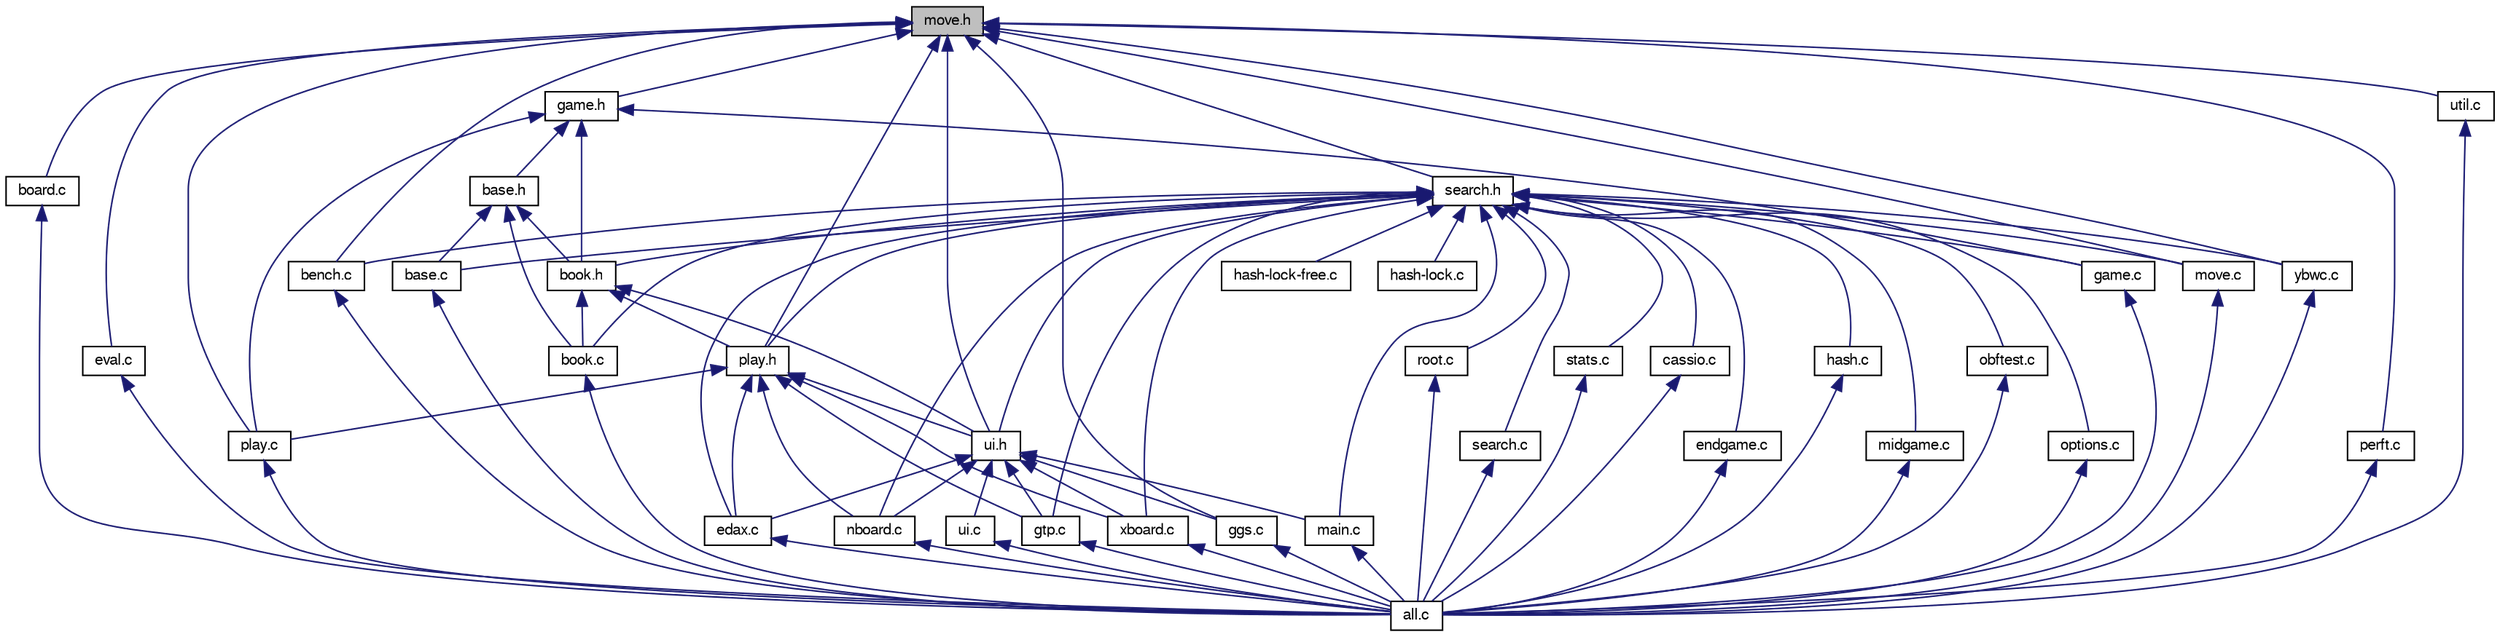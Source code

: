 digraph "move.h"
{
 // LATEX_PDF_SIZE
  bgcolor="transparent";
  edge [fontname="FreeSans",fontsize="10",labelfontname="FreeSans",labelfontsize="10"];
  node [fontname="FreeSans",fontsize="10",shape=record];
  Node1 [label="move.h",height=0.2,width=0.4,color="black", fillcolor="grey75", style="filled", fontcolor="black",tooltip=" "];
  Node1 -> Node2 [dir="back",color="midnightblue",fontsize="10",style="solid",fontname="FreeSans"];
  Node2 [label="bench.c",height=0.2,width=0.4,color="black",URL="$bench_8c.html",tooltip=" "];
  Node2 -> Node3 [dir="back",color="midnightblue",fontsize="10",style="solid",fontname="FreeSans"];
  Node3 [label="all.c",height=0.2,width=0.4,color="black",URL="$all_8c.html",tooltip="Gather all other files to facilitate compiler inter-procedural optimization."];
  Node1 -> Node4 [dir="back",color="midnightblue",fontsize="10",style="solid",fontname="FreeSans"];
  Node4 [label="board.c",height=0.2,width=0.4,color="black",URL="$board_8c.html",tooltip=" "];
  Node4 -> Node3 [dir="back",color="midnightblue",fontsize="10",style="solid",fontname="FreeSans"];
  Node1 -> Node5 [dir="back",color="midnightblue",fontsize="10",style="solid",fontname="FreeSans"];
  Node5 [label="eval.c",height=0.2,width=0.4,color="black",URL="$eval_8c.html",tooltip=" "];
  Node5 -> Node3 [dir="back",color="midnightblue",fontsize="10",style="solid",fontname="FreeSans"];
  Node1 -> Node6 [dir="back",color="midnightblue",fontsize="10",style="solid",fontname="FreeSans"];
  Node6 [label="game.h",height=0.2,width=0.4,color="black",URL="$game_8h.html",tooltip=" "];
  Node6 -> Node7 [dir="back",color="midnightblue",fontsize="10",style="solid",fontname="FreeSans"];
  Node7 [label="base.h",height=0.2,width=0.4,color="black",URL="$base_8h.html",tooltip=" "];
  Node7 -> Node8 [dir="back",color="midnightblue",fontsize="10",style="solid",fontname="FreeSans"];
  Node8 [label="base.c",height=0.2,width=0.4,color="black",URL="$base_8c.html",tooltip=" "];
  Node8 -> Node3 [dir="back",color="midnightblue",fontsize="10",style="solid",fontname="FreeSans"];
  Node7 -> Node9 [dir="back",color="midnightblue",fontsize="10",style="solid",fontname="FreeSans"];
  Node9 [label="book.c",height=0.2,width=0.4,color="black",URL="$book_8c.html",tooltip=" "];
  Node9 -> Node3 [dir="back",color="midnightblue",fontsize="10",style="solid",fontname="FreeSans"];
  Node7 -> Node10 [dir="back",color="midnightblue",fontsize="10",style="solid",fontname="FreeSans"];
  Node10 [label="book.h",height=0.2,width=0.4,color="black",URL="$book_8h.html",tooltip=" "];
  Node10 -> Node9 [dir="back",color="midnightblue",fontsize="10",style="solid",fontname="FreeSans"];
  Node10 -> Node11 [dir="back",color="midnightblue",fontsize="10",style="solid",fontname="FreeSans"];
  Node11 [label="play.h",height=0.2,width=0.4,color="black",URL="$play_8h.html",tooltip="Edax play control - header file."];
  Node11 -> Node12 [dir="back",color="midnightblue",fontsize="10",style="solid",fontname="FreeSans"];
  Node12 [label="edax.c",height=0.2,width=0.4,color="black",URL="$edax_8c.html",tooltip="Edax protocol."];
  Node12 -> Node3 [dir="back",color="midnightblue",fontsize="10",style="solid",fontname="FreeSans"];
  Node11 -> Node13 [dir="back",color="midnightblue",fontsize="10",style="solid",fontname="FreeSans"];
  Node13 [label="gtp.c",height=0.2,width=0.4,color="black",URL="$gtp_8c.html",tooltip=" "];
  Node13 -> Node3 [dir="back",color="midnightblue",fontsize="10",style="solid",fontname="FreeSans"];
  Node11 -> Node14 [dir="back",color="midnightblue",fontsize="10",style="solid",fontname="FreeSans"];
  Node14 [label="nboard.c",height=0.2,width=0.4,color="black",URL="$nboard_8c.html",tooltip=" "];
  Node14 -> Node3 [dir="back",color="midnightblue",fontsize="10",style="solid",fontname="FreeSans"];
  Node11 -> Node15 [dir="back",color="midnightblue",fontsize="10",style="solid",fontname="FreeSans"];
  Node15 [label="play.c",height=0.2,width=0.4,color="black",URL="$play_8c.html",tooltip=" "];
  Node15 -> Node3 [dir="back",color="midnightblue",fontsize="10",style="solid",fontname="FreeSans"];
  Node11 -> Node16 [dir="back",color="midnightblue",fontsize="10",style="solid",fontname="FreeSans"];
  Node16 [label="ui.h",height=0.2,width=0.4,color="black",URL="$ui_8h.html",tooltip="User interface header."];
  Node16 -> Node12 [dir="back",color="midnightblue",fontsize="10",style="solid",fontname="FreeSans"];
  Node16 -> Node17 [dir="back",color="midnightblue",fontsize="10",style="solid",fontname="FreeSans"];
  Node17 [label="ggs.c",height=0.2,width=0.4,color="black",URL="$ggs_8c.html",tooltip=" "];
  Node17 -> Node3 [dir="back",color="midnightblue",fontsize="10",style="solid",fontname="FreeSans"];
  Node16 -> Node13 [dir="back",color="midnightblue",fontsize="10",style="solid",fontname="FreeSans"];
  Node16 -> Node18 [dir="back",color="midnightblue",fontsize="10",style="solid",fontname="FreeSans"];
  Node18 [label="main.c",height=0.2,width=0.4,color="black",URL="$main_8c.html",tooltip="Main file."];
  Node18 -> Node3 [dir="back",color="midnightblue",fontsize="10",style="solid",fontname="FreeSans"];
  Node16 -> Node14 [dir="back",color="midnightblue",fontsize="10",style="solid",fontname="FreeSans"];
  Node16 -> Node19 [dir="back",color="midnightblue",fontsize="10",style="solid",fontname="FreeSans"];
  Node19 [label="ui.c",height=0.2,width=0.4,color="black",URL="$ui_8c.html",tooltip="User interface."];
  Node19 -> Node3 [dir="back",color="midnightblue",fontsize="10",style="solid",fontname="FreeSans"];
  Node16 -> Node20 [dir="back",color="midnightblue",fontsize="10",style="solid",fontname="FreeSans"];
  Node20 [label="xboard.c",height=0.2,width=0.4,color="black",URL="$xboard_8c.html",tooltip="xboard protocol."];
  Node20 -> Node3 [dir="back",color="midnightblue",fontsize="10",style="solid",fontname="FreeSans"];
  Node11 -> Node20 [dir="back",color="midnightblue",fontsize="10",style="solid",fontname="FreeSans"];
  Node10 -> Node16 [dir="back",color="midnightblue",fontsize="10",style="solid",fontname="FreeSans"];
  Node6 -> Node10 [dir="back",color="midnightblue",fontsize="10",style="solid",fontname="FreeSans"];
  Node6 -> Node21 [dir="back",color="midnightblue",fontsize="10",style="solid",fontname="FreeSans"];
  Node21 [label="game.c",height=0.2,width=0.4,color="black",URL="$game_8c.html",tooltip=" "];
  Node21 -> Node3 [dir="back",color="midnightblue",fontsize="10",style="solid",fontname="FreeSans"];
  Node6 -> Node15 [dir="back",color="midnightblue",fontsize="10",style="solid",fontname="FreeSans"];
  Node1 -> Node17 [dir="back",color="midnightblue",fontsize="10",style="solid",fontname="FreeSans"];
  Node1 -> Node22 [dir="back",color="midnightblue",fontsize="10",style="solid",fontname="FreeSans"];
  Node22 [label="move.c",height=0.2,width=0.4,color="black",URL="$move_8c.html",tooltip="Move & list of moves management."];
  Node22 -> Node3 [dir="back",color="midnightblue",fontsize="10",style="solid",fontname="FreeSans"];
  Node1 -> Node23 [dir="back",color="midnightblue",fontsize="10",style="solid",fontname="FreeSans"];
  Node23 [label="perft.c",height=0.2,width=0.4,color="black",URL="$perft_8c.html",tooltip="Move generator test."];
  Node23 -> Node3 [dir="back",color="midnightblue",fontsize="10",style="solid",fontname="FreeSans"];
  Node1 -> Node15 [dir="back",color="midnightblue",fontsize="10",style="solid",fontname="FreeSans"];
  Node1 -> Node11 [dir="back",color="midnightblue",fontsize="10",style="solid",fontname="FreeSans"];
  Node1 -> Node24 [dir="back",color="midnightblue",fontsize="10",style="solid",fontname="FreeSans"];
  Node24 [label="search.h",height=0.2,width=0.4,color="black",URL="$search_8h.html",tooltip=" "];
  Node24 -> Node8 [dir="back",color="midnightblue",fontsize="10",style="solid",fontname="FreeSans"];
  Node24 -> Node2 [dir="back",color="midnightblue",fontsize="10",style="solid",fontname="FreeSans"];
  Node24 -> Node9 [dir="back",color="midnightblue",fontsize="10",style="solid",fontname="FreeSans"];
  Node24 -> Node10 [dir="back",color="midnightblue",fontsize="10",style="solid",fontname="FreeSans"];
  Node24 -> Node25 [dir="back",color="midnightblue",fontsize="10",style="solid",fontname="FreeSans"];
  Node25 [label="cassio.c",height=0.2,width=0.4,color="black",URL="$cassio_8c.html",tooltip=" "];
  Node25 -> Node3 [dir="back",color="midnightblue",fontsize="10",style="solid",fontname="FreeSans"];
  Node24 -> Node12 [dir="back",color="midnightblue",fontsize="10",style="solid",fontname="FreeSans"];
  Node24 -> Node26 [dir="back",color="midnightblue",fontsize="10",style="solid",fontname="FreeSans"];
  Node26 [label="endgame.c",height=0.2,width=0.4,color="black",URL="$endgame_8c.html",tooltip=" "];
  Node26 -> Node3 [dir="back",color="midnightblue",fontsize="10",style="solid",fontname="FreeSans"];
  Node24 -> Node21 [dir="back",color="midnightblue",fontsize="10",style="solid",fontname="FreeSans"];
  Node24 -> Node13 [dir="back",color="midnightblue",fontsize="10",style="solid",fontname="FreeSans"];
  Node24 -> Node27 [dir="back",color="midnightblue",fontsize="10",style="solid",fontname="FreeSans"];
  Node27 [label="hash-lock-free.c",height=0.2,width=0.4,color="black",URL="$hash-lock-free_8c.html",tooltip=" "];
  Node24 -> Node28 [dir="back",color="midnightblue",fontsize="10",style="solid",fontname="FreeSans"];
  Node28 [label="hash-lock.c",height=0.2,width=0.4,color="black",URL="$hash-lock_8c.html",tooltip=" "];
  Node24 -> Node29 [dir="back",color="midnightblue",fontsize="10",style="solid",fontname="FreeSans"];
  Node29 [label="hash.c",height=0.2,width=0.4,color="black",URL="$hash_8c.html",tooltip="Lock-free transposition table."];
  Node29 -> Node3 [dir="back",color="midnightblue",fontsize="10",style="solid",fontname="FreeSans"];
  Node24 -> Node18 [dir="back",color="midnightblue",fontsize="10",style="solid",fontname="FreeSans"];
  Node24 -> Node30 [dir="back",color="midnightblue",fontsize="10",style="solid",fontname="FreeSans"];
  Node30 [label="midgame.c",height=0.2,width=0.4,color="black",URL="$midgame_8c.html",tooltip=" "];
  Node30 -> Node3 [dir="back",color="midnightblue",fontsize="10",style="solid",fontname="FreeSans"];
  Node24 -> Node22 [dir="back",color="midnightblue",fontsize="10",style="solid",fontname="FreeSans"];
  Node24 -> Node14 [dir="back",color="midnightblue",fontsize="10",style="solid",fontname="FreeSans"];
  Node24 -> Node31 [dir="back",color="midnightblue",fontsize="10",style="solid",fontname="FreeSans"];
  Node31 [label="obftest.c",height=0.2,width=0.4,color="black",URL="$obftest_8c.html",tooltip="Testing Edax from Othello Board Files (OBF)."];
  Node31 -> Node3 [dir="back",color="midnightblue",fontsize="10",style="solid",fontname="FreeSans"];
  Node24 -> Node32 [dir="back",color="midnightblue",fontsize="10",style="solid",fontname="FreeSans"];
  Node32 [label="options.c",height=0.2,width=0.4,color="black",URL="$options_8c.html",tooltip=" "];
  Node32 -> Node3 [dir="back",color="midnightblue",fontsize="10",style="solid",fontname="FreeSans"];
  Node24 -> Node11 [dir="back",color="midnightblue",fontsize="10",style="solid",fontname="FreeSans"];
  Node24 -> Node33 [dir="back",color="midnightblue",fontsize="10",style="solid",fontname="FreeSans"];
  Node33 [label="root.c",height=0.2,width=0.4,color="black",URL="$root_8c.html",tooltip=" "];
  Node33 -> Node3 [dir="back",color="midnightblue",fontsize="10",style="solid",fontname="FreeSans"];
  Node24 -> Node34 [dir="back",color="midnightblue",fontsize="10",style="solid",fontname="FreeSans"];
  Node34 [label="search.c",height=0.2,width=0.4,color="black",URL="$search_8c.html",tooltip=" "];
  Node34 -> Node3 [dir="back",color="midnightblue",fontsize="10",style="solid",fontname="FreeSans"];
  Node24 -> Node35 [dir="back",color="midnightblue",fontsize="10",style="solid",fontname="FreeSans"];
  Node35 [label="stats.c",height=0.2,width=0.4,color="black",URL="$stats_8c.html",tooltip="Statistics."];
  Node35 -> Node3 [dir="back",color="midnightblue",fontsize="10",style="solid",fontname="FreeSans"];
  Node24 -> Node16 [dir="back",color="midnightblue",fontsize="10",style="solid",fontname="FreeSans"];
  Node24 -> Node20 [dir="back",color="midnightblue",fontsize="10",style="solid",fontname="FreeSans"];
  Node24 -> Node36 [dir="back",color="midnightblue",fontsize="10",style="solid",fontname="FreeSans"];
  Node36 [label="ybwc.c",height=0.2,width=0.4,color="black",URL="$ybwc_8c.html",tooltip="Parallel search."];
  Node36 -> Node3 [dir="back",color="midnightblue",fontsize="10",style="solid",fontname="FreeSans"];
  Node1 -> Node16 [dir="back",color="midnightblue",fontsize="10",style="solid",fontname="FreeSans"];
  Node1 -> Node37 [dir="back",color="midnightblue",fontsize="10",style="solid",fontname="FreeSans"];
  Node37 [label="util.c",height=0.2,width=0.4,color="black",URL="$util_8c.html",tooltip="Various utilities."];
  Node37 -> Node3 [dir="back",color="midnightblue",fontsize="10",style="solid",fontname="FreeSans"];
  Node1 -> Node36 [dir="back",color="midnightblue",fontsize="10",style="solid",fontname="FreeSans"];
}
